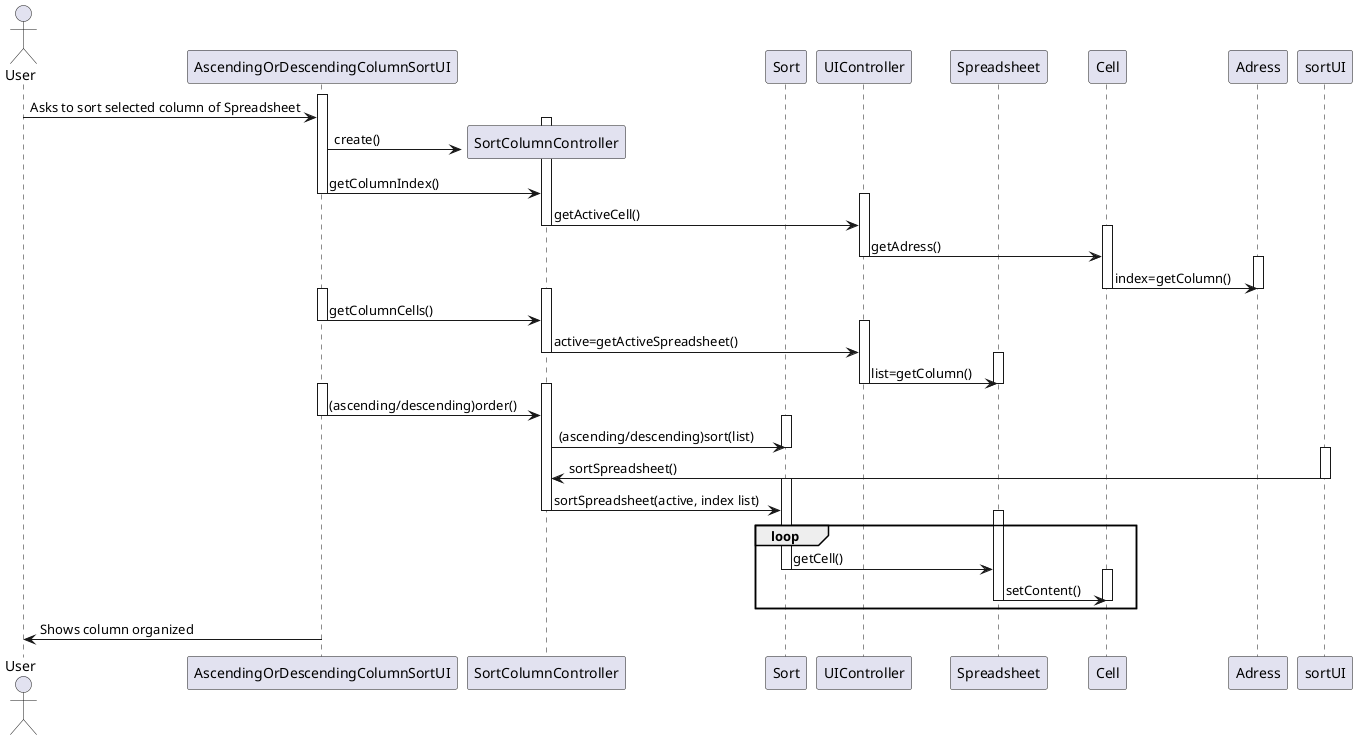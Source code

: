 @startuml

actor User

participant AscendingOrDescendingColumnSortUI as uiSort
participant SortColumnController as controller
participant Sort as sort
participant UIController as uiMain
participant Spreadsheet as sheet
participant Cell as cell
participant Adress as adr

activate uiSort
User->uiSort : Asks to sort selected column of Spreadsheet
create controller
activate controller
uiSort->controller : create()
uiSort->controller : getColumnIndex()
deactivate uiSort
activate uiMain
controller->uiMain : getActiveCell()
deactivate controller
activate cell
uiMain->cell : getAdress()
deactivate uiMain
activate adr
cell->adr : index=getColumn()
deactivate cell
deactivate adr
activate uiSort
activate controller
uiSort->controller : getColumnCells()
deactivate uiSort
activate uiMain
controller->uiMain : active=getActiveSpreadsheet()
deactivate controller
activate sheet
uiMain->sheet : list=getColumn()
deactivate uiMain
deactivate sheet
activate uiSort
activate controller
uiSort->controller : (ascending/descending)order()
deactivate uiSort
activate sort
controller->sort : (ascending/descending)sort(list)
deactivate sort
activate sortUI
sortUI->controller : sortSpreadsheet()
deactivate sortUI 
activate sort
controller->sort : sortSpreadsheet(active, index list)
deactivate controller
loop
activate sheet
sort->sheet : getCell()
deactivate sort
activate cell
sheet-> cell : setContent()
deactivate sheet
deactivate cell 
end
activate uiSort
uiSort->User : Shows column organized
@enduml